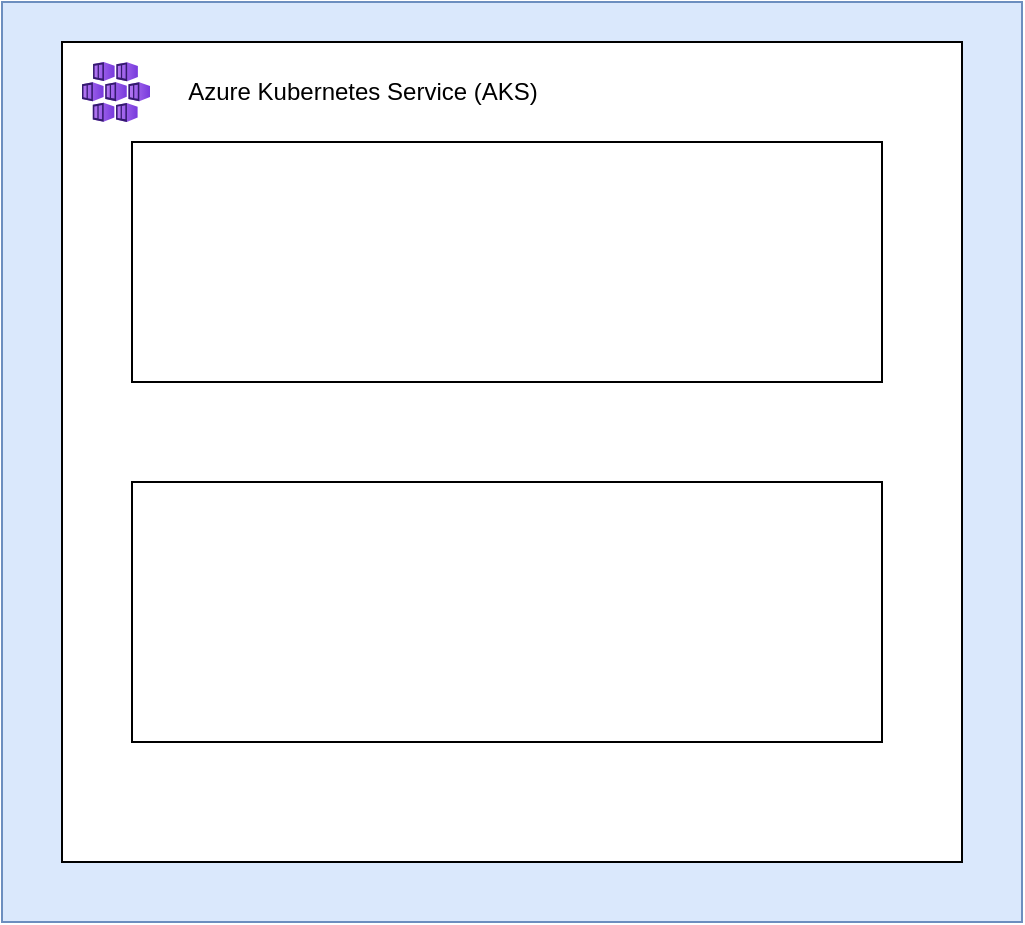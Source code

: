 <mxfile version="20.2.3" type="github">
  <diagram id="vE-s246k_aeRdo4_wEya" name="Page-1">
    <mxGraphModel dx="1038" dy="547" grid="1" gridSize="10" guides="1" tooltips="1" connect="1" arrows="1" fold="1" page="1" pageScale="1" pageWidth="850" pageHeight="1100" math="0" shadow="0">
      <root>
        <mxCell id="0" />
        <mxCell id="1" parent="0" />
        <mxCell id="m1RIJeh8Od90vUy7fvxv-1" value="" style="rounded=0;whiteSpace=wrap;html=1;fillColor=#dae8fc;strokeColor=#6c8ebf;" vertex="1" parent="1">
          <mxGeometry x="230" y="60" width="510" height="460" as="geometry" />
        </mxCell>
        <mxCell id="m1RIJeh8Od90vUy7fvxv-4" value="" style="rounded=0;whiteSpace=wrap;html=1;" vertex="1" parent="1">
          <mxGeometry x="260" y="80" width="450" height="410" as="geometry" />
        </mxCell>
        <mxCell id="m1RIJeh8Od90vUy7fvxv-2" value="" style="rounded=0;whiteSpace=wrap;html=1;" vertex="1" parent="1">
          <mxGeometry x="295" y="130" width="375" height="120" as="geometry" />
        </mxCell>
        <mxCell id="m1RIJeh8Od90vUy7fvxv-3" value="" style="rounded=0;whiteSpace=wrap;html=1;" vertex="1" parent="1">
          <mxGeometry x="295" y="300" width="375" height="130" as="geometry" />
        </mxCell>
        <mxCell id="m1RIJeh8Od90vUy7fvxv-5" value="" style="aspect=fixed;html=1;points=[];align=center;image;fontSize=12;image=img/lib/azure2/compute/Kubernetes_Services.svg;" vertex="1" parent="1">
          <mxGeometry x="270" y="90" width="34.01" height="30" as="geometry" />
        </mxCell>
        <mxCell id="m1RIJeh8Od90vUy7fvxv-6" value="Azure Kubernetes Service (AKS)" style="text;html=1;resizable=0;autosize=1;align=center;verticalAlign=middle;points=[];fillColor=none;strokeColor=none;rounded=0;" vertex="1" parent="1">
          <mxGeometry x="310" y="90" width="200" height="30" as="geometry" />
        </mxCell>
      </root>
    </mxGraphModel>
  </diagram>
</mxfile>
